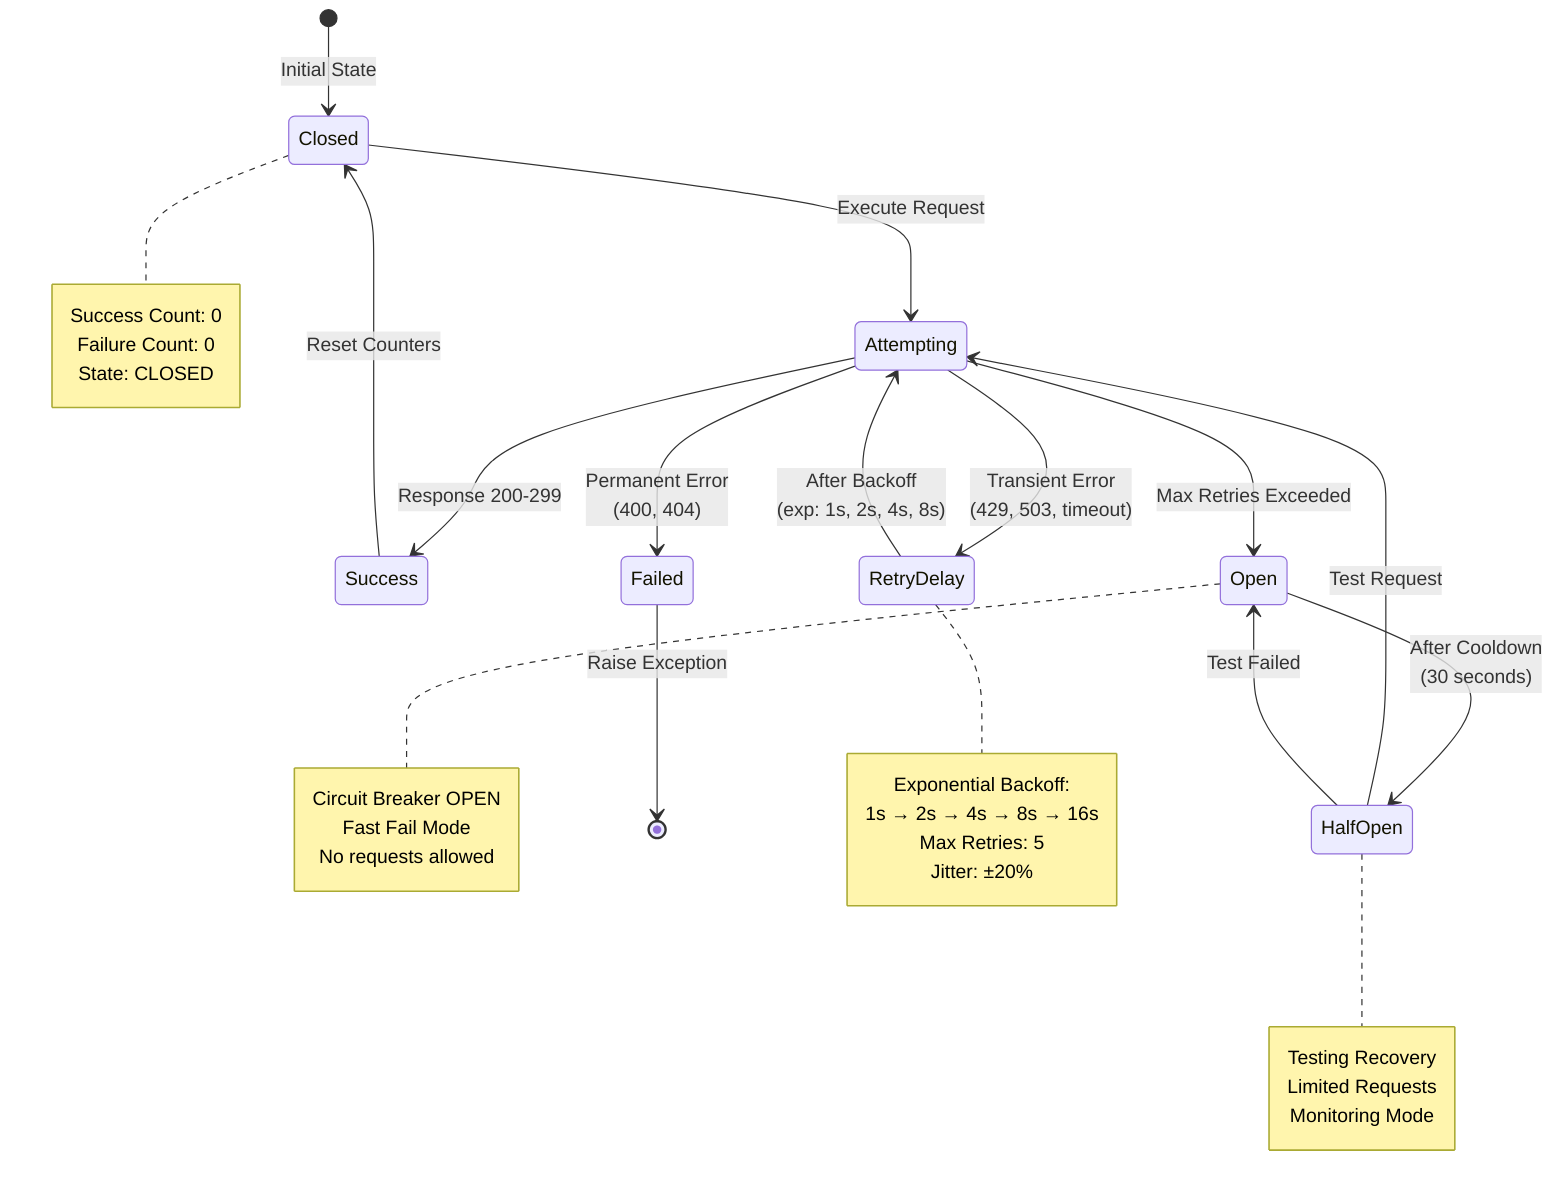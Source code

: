 stateDiagram-v2
    [*] --> Closed: Initial State
    
    Closed --> Attempting: Execute Request
    
    Attempting --> Success: Response 200-299
    Attempting --> RetryDelay: Transient Error<br/>(429, 503, timeout)
    Attempting --> Open: Max Retries Exceeded
    Attempting --> Failed: Permanent Error<br/>(400, 404)
    
    RetryDelay --> Attempting: After Backoff<br/>(exp: 1s, 2s, 4s, 8s)
    
    Success --> Closed: Reset Counters
    
    Open --> HalfOpen: After Cooldown<br/>(30 seconds)
    
    HalfOpen --> Attempting: Test Request
    HalfOpen --> Open: Test Failed
    
    Failed --> [*]: Raise Exception
    
    note right of Closed
        Success Count: 0
        Failure Count: 0
        State: CLOSED
    end note
    
    note right of Open
        Circuit Breaker OPEN
        Fast Fail Mode
        No requests allowed
    end note
    
    note right of HalfOpen
        Testing Recovery
        Limited Requests
        Monitoring Mode
    end note
    
    note right of RetryDelay
        Exponential Backoff:
        1s → 2s → 4s → 8s → 16s
        Max Retries: 5
        Jitter: ±20%
    end note